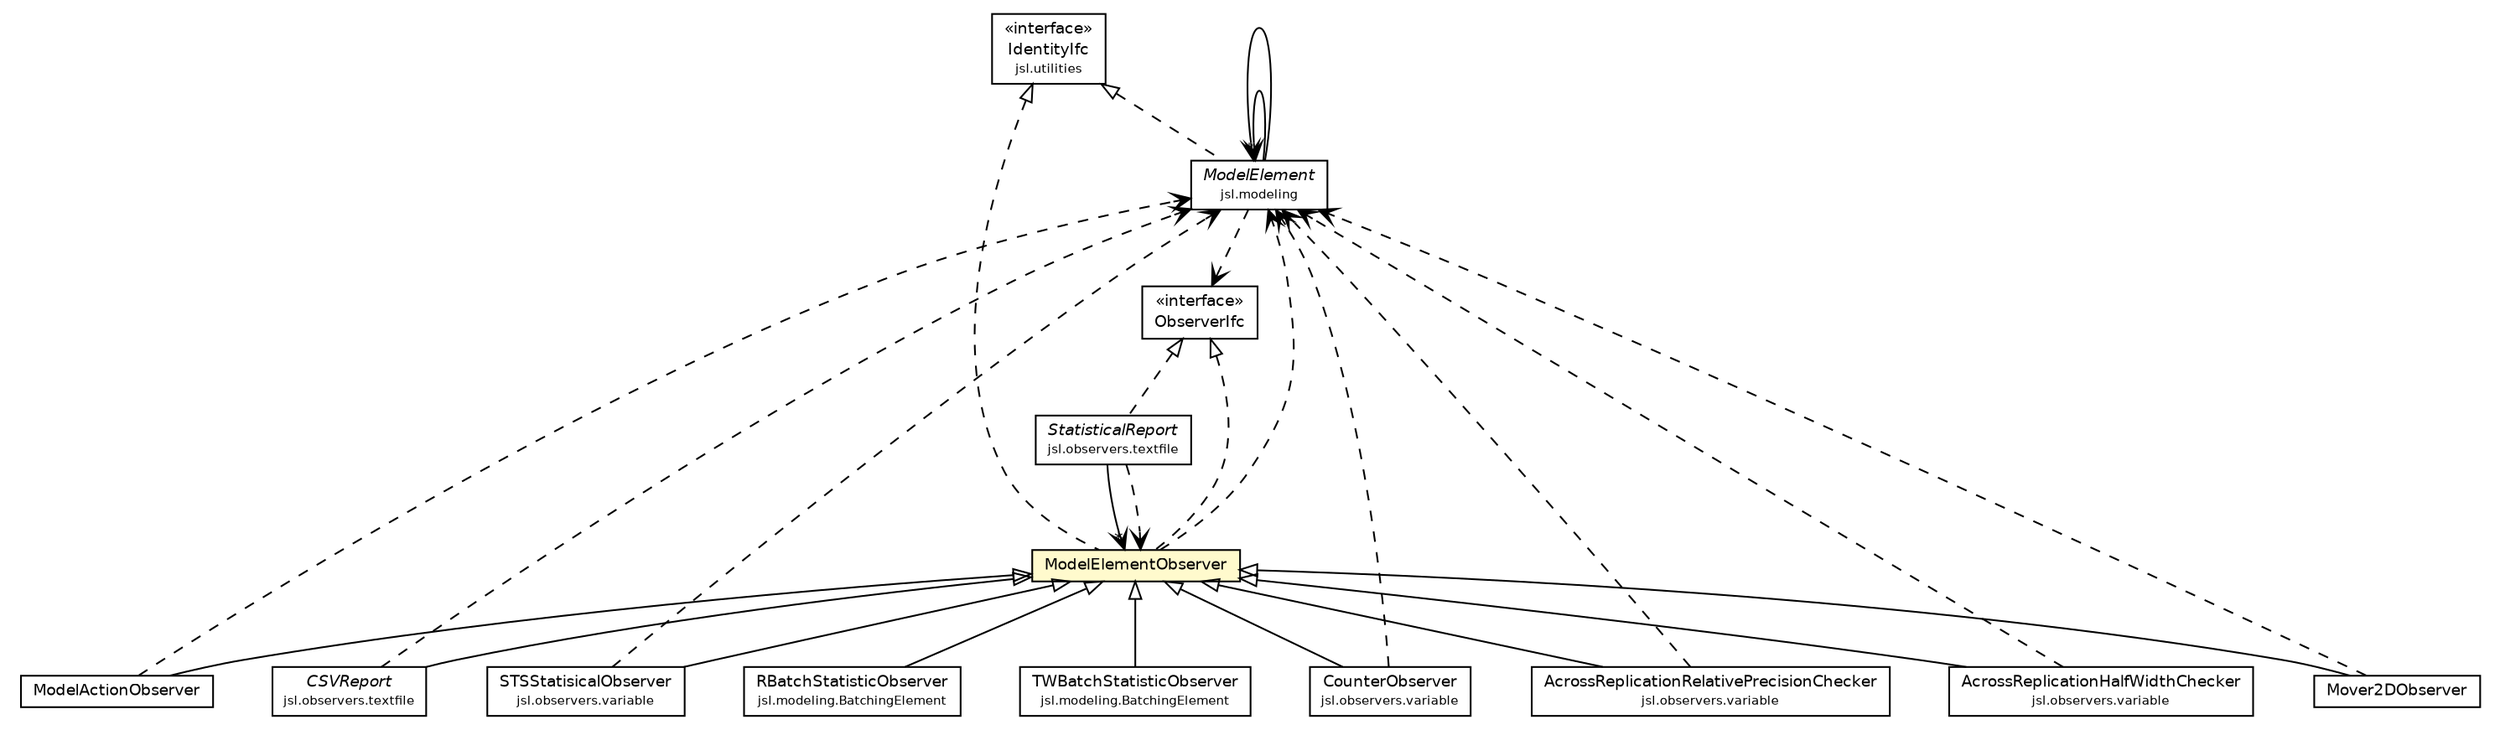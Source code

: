 #!/usr/local/bin/dot
#
# Class diagram 
# Generated by UMLGraph version 5.4 (http://www.umlgraph.org/)
#

digraph G {
	edge [fontname="Helvetica",fontsize=10,labelfontname="Helvetica",labelfontsize=10];
	node [fontname="Helvetica",fontsize=10,shape=plaintext];
	nodesep=0.25;
	ranksep=0.5;
	// jsl.modeling.ModelElement
	c116544 [label=<<table title="jsl.modeling.ModelElement" border="0" cellborder="1" cellspacing="0" cellpadding="2" port="p" href="../modeling/ModelElement.html">
		<tr><td><table border="0" cellspacing="0" cellpadding="1">
<tr><td align="center" balign="center"><font face="Helvetica-Oblique"> ModelElement </font></td></tr>
<tr><td align="center" balign="center"><font point-size="7.0"> jsl.modeling </font></td></tr>
		</table></td></tr>
		</table>>, URL="../modeling/ModelElement.html", fontname="Helvetica", fontcolor="black", fontsize=9.0];
	// jsl.modeling.BatchingElement.TWBatchStatisticObserver
	c116563 [label=<<table title="jsl.modeling.BatchingElement.TWBatchStatisticObserver" border="0" cellborder="1" cellspacing="0" cellpadding="2" port="p" href="../modeling/BatchingElement.TWBatchStatisticObserver.html">
		<tr><td><table border="0" cellspacing="0" cellpadding="1">
<tr><td align="center" balign="center"> TWBatchStatisticObserver </td></tr>
<tr><td align="center" balign="center"><font point-size="7.0"> jsl.modeling.BatchingElement </font></td></tr>
		</table></td></tr>
		</table>>, URL="../modeling/BatchingElement.TWBatchStatisticObserver.html", fontname="Helvetica", fontcolor="black", fontsize=9.0];
	// jsl.modeling.BatchingElement.RBatchStatisticObserver
	c116564 [label=<<table title="jsl.modeling.BatchingElement.RBatchStatisticObserver" border="0" cellborder="1" cellspacing="0" cellpadding="2" port="p" href="../modeling/BatchingElement.RBatchStatisticObserver.html">
		<tr><td><table border="0" cellspacing="0" cellpadding="1">
<tr><td align="center" balign="center"> RBatchStatisticObserver </td></tr>
<tr><td align="center" balign="center"><font point-size="7.0"> jsl.modeling.BatchingElement </font></td></tr>
		</table></td></tr>
		</table>>, URL="../modeling/BatchingElement.RBatchStatisticObserver.html", fontname="Helvetica", fontcolor="black", fontsize=9.0];
	// jsl.observers.ObserverIfc
	c116799 [label=<<table title="jsl.observers.ObserverIfc" border="0" cellborder="1" cellspacing="0" cellpadding="2" port="p" href="./ObserverIfc.html">
		<tr><td><table border="0" cellspacing="0" cellpadding="1">
<tr><td align="center" balign="center"> &#171;interface&#187; </td></tr>
<tr><td align="center" balign="center"> ObserverIfc </td></tr>
		</table></td></tr>
		</table>>, URL="./ObserverIfc.html", fontname="Helvetica", fontcolor="black", fontsize=9.0];
	// jsl.observers.Mover2DObserver
	c116802 [label=<<table title="jsl.observers.Mover2DObserver" border="0" cellborder="1" cellspacing="0" cellpadding="2" port="p" href="./Mover2DObserver.html">
		<tr><td><table border="0" cellspacing="0" cellpadding="1">
<tr><td align="center" balign="center"> Mover2DObserver </td></tr>
		</table></td></tr>
		</table>>, URL="./Mover2DObserver.html", fontname="Helvetica", fontcolor="black", fontsize=9.0];
	// jsl.observers.ModelElementObserver
	c116803 [label=<<table title="jsl.observers.ModelElementObserver" border="0" cellborder="1" cellspacing="0" cellpadding="2" port="p" bgcolor="lemonChiffon" href="./ModelElementObserver.html">
		<tr><td><table border="0" cellspacing="0" cellpadding="1">
<tr><td align="center" balign="center"> ModelElementObserver </td></tr>
		</table></td></tr>
		</table>>, URL="./ModelElementObserver.html", fontname="Helvetica", fontcolor="black", fontsize=9.0];
	// jsl.observers.ModelActionObserver
	c116804 [label=<<table title="jsl.observers.ModelActionObserver" border="0" cellborder="1" cellspacing="0" cellpadding="2" port="p" href="./ModelActionObserver.html">
		<tr><td><table border="0" cellspacing="0" cellpadding="1">
<tr><td align="center" balign="center"> ModelActionObserver </td></tr>
		</table></td></tr>
		</table>>, URL="./ModelActionObserver.html", fontname="Helvetica", fontcolor="black", fontsize=9.0];
	// jsl.observers.textfile.StatisticalReport
	c116813 [label=<<table title="jsl.observers.textfile.StatisticalReport" border="0" cellborder="1" cellspacing="0" cellpadding="2" port="p" href="./textfile/StatisticalReport.html">
		<tr><td><table border="0" cellspacing="0" cellpadding="1">
<tr><td align="center" balign="center"><font face="Helvetica-Oblique"> StatisticalReport </font></td></tr>
<tr><td align="center" balign="center"><font point-size="7.0"> jsl.observers.textfile </font></td></tr>
		</table></td></tr>
		</table>>, URL="./textfile/StatisticalReport.html", fontname="Helvetica", fontcolor="black", fontsize=9.0];
	// jsl.observers.textfile.CSVReport
	c116818 [label=<<table title="jsl.observers.textfile.CSVReport" border="0" cellborder="1" cellspacing="0" cellpadding="2" port="p" href="./textfile/CSVReport.html">
		<tr><td><table border="0" cellspacing="0" cellpadding="1">
<tr><td align="center" balign="center"><font face="Helvetica-Oblique"> CSVReport </font></td></tr>
<tr><td align="center" balign="center"><font point-size="7.0"> jsl.observers.textfile </font></td></tr>
		</table></td></tr>
		</table>>, URL="./textfile/CSVReport.html", fontname="Helvetica", fontcolor="black", fontsize=9.0];
	// jsl.observers.variable.STSStatisicalObserver
	c116822 [label=<<table title="jsl.observers.variable.STSStatisicalObserver" border="0" cellborder="1" cellspacing="0" cellpadding="2" port="p" href="./variable/STSStatisicalObserver.html">
		<tr><td><table border="0" cellspacing="0" cellpadding="1">
<tr><td align="center" balign="center"> STSStatisicalObserver </td></tr>
<tr><td align="center" balign="center"><font point-size="7.0"> jsl.observers.variable </font></td></tr>
		</table></td></tr>
		</table>>, URL="./variable/STSStatisicalObserver.html", fontname="Helvetica", fontcolor="black", fontsize=9.0];
	// jsl.observers.variable.CounterObserver
	c116823 [label=<<table title="jsl.observers.variable.CounterObserver" border="0" cellborder="1" cellspacing="0" cellpadding="2" port="p" href="./variable/CounterObserver.html">
		<tr><td><table border="0" cellspacing="0" cellpadding="1">
<tr><td align="center" balign="center"> CounterObserver </td></tr>
<tr><td align="center" balign="center"><font point-size="7.0"> jsl.observers.variable </font></td></tr>
		</table></td></tr>
		</table>>, URL="./variable/CounterObserver.html", fontname="Helvetica", fontcolor="black", fontsize=9.0];
	// jsl.observers.variable.AcrossReplicationRelativePrecisionChecker
	c116824 [label=<<table title="jsl.observers.variable.AcrossReplicationRelativePrecisionChecker" border="0" cellborder="1" cellspacing="0" cellpadding="2" port="p" href="./variable/AcrossReplicationRelativePrecisionChecker.html">
		<tr><td><table border="0" cellspacing="0" cellpadding="1">
<tr><td align="center" balign="center"> AcrossReplicationRelativePrecisionChecker </td></tr>
<tr><td align="center" balign="center"><font point-size="7.0"> jsl.observers.variable </font></td></tr>
		</table></td></tr>
		</table>>, URL="./variable/AcrossReplicationRelativePrecisionChecker.html", fontname="Helvetica", fontcolor="black", fontsize=9.0];
	// jsl.observers.variable.AcrossReplicationHalfWidthChecker
	c116825 [label=<<table title="jsl.observers.variable.AcrossReplicationHalfWidthChecker" border="0" cellborder="1" cellspacing="0" cellpadding="2" port="p" href="./variable/AcrossReplicationHalfWidthChecker.html">
		<tr><td><table border="0" cellspacing="0" cellpadding="1">
<tr><td align="center" balign="center"> AcrossReplicationHalfWidthChecker </td></tr>
<tr><td align="center" balign="center"><font point-size="7.0"> jsl.observers.variable </font></td></tr>
		</table></td></tr>
		</table>>, URL="./variable/AcrossReplicationHalfWidthChecker.html", fontname="Helvetica", fontcolor="black", fontsize=9.0];
	// jsl.utilities.IdentityIfc
	c116831 [label=<<table title="jsl.utilities.IdentityIfc" border="0" cellborder="1" cellspacing="0" cellpadding="2" port="p" href="../utilities/IdentityIfc.html">
		<tr><td><table border="0" cellspacing="0" cellpadding="1">
<tr><td align="center" balign="center"> &#171;interface&#187; </td></tr>
<tr><td align="center" balign="center"> IdentityIfc </td></tr>
<tr><td align="center" balign="center"><font point-size="7.0"> jsl.utilities </font></td></tr>
		</table></td></tr>
		</table>>, URL="../utilities/IdentityIfc.html", fontname="Helvetica", fontcolor="black", fontsize=9.0];
	//jsl.modeling.ModelElement implements jsl.utilities.IdentityIfc
	c116831:p -> c116544:p [dir=back,arrowtail=empty,style=dashed];
	//jsl.modeling.BatchingElement.TWBatchStatisticObserver extends jsl.observers.ModelElementObserver
	c116803:p -> c116563:p [dir=back,arrowtail=empty];
	//jsl.modeling.BatchingElement.RBatchStatisticObserver extends jsl.observers.ModelElementObserver
	c116803:p -> c116564:p [dir=back,arrowtail=empty];
	//jsl.observers.Mover2DObserver extends jsl.observers.ModelElementObserver
	c116803:p -> c116802:p [dir=back,arrowtail=empty];
	//jsl.observers.ModelElementObserver implements jsl.observers.ObserverIfc
	c116799:p -> c116803:p [dir=back,arrowtail=empty,style=dashed];
	//jsl.observers.ModelElementObserver implements jsl.utilities.IdentityIfc
	c116831:p -> c116803:p [dir=back,arrowtail=empty,style=dashed];
	//jsl.observers.ModelActionObserver extends jsl.observers.ModelElementObserver
	c116803:p -> c116804:p [dir=back,arrowtail=empty];
	//jsl.observers.textfile.StatisticalReport implements jsl.observers.ObserverIfc
	c116799:p -> c116813:p [dir=back,arrowtail=empty,style=dashed];
	//jsl.observers.textfile.CSVReport extends jsl.observers.ModelElementObserver
	c116803:p -> c116818:p [dir=back,arrowtail=empty];
	//jsl.observers.variable.STSStatisicalObserver extends jsl.observers.ModelElementObserver
	c116803:p -> c116822:p [dir=back,arrowtail=empty];
	//jsl.observers.variable.CounterObserver extends jsl.observers.ModelElementObserver
	c116803:p -> c116823:p [dir=back,arrowtail=empty];
	//jsl.observers.variable.AcrossReplicationRelativePrecisionChecker extends jsl.observers.ModelElementObserver
	c116803:p -> c116824:p [dir=back,arrowtail=empty];
	//jsl.observers.variable.AcrossReplicationHalfWidthChecker extends jsl.observers.ModelElementObserver
	c116803:p -> c116825:p [dir=back,arrowtail=empty];
	// jsl.modeling.ModelElement NAVASSOC jsl.modeling.ModelElement
	c116544:p -> c116544:p [taillabel="", label="", headlabel="*", fontname="Helvetica", fontcolor="black", fontsize=10.0, color="black", arrowhead=open];
	// jsl.modeling.ModelElement NAVASSOC jsl.modeling.ModelElement
	c116544:p -> c116544:p [taillabel="", label="", headlabel="", fontname="Helvetica", fontcolor="black", fontsize=10.0, color="black", arrowhead=open];
	// jsl.observers.textfile.StatisticalReport NAVASSOC jsl.observers.ModelElementObserver
	c116813:p -> c116803:p [taillabel="", label="", headlabel="*", fontname="Helvetica", fontcolor="black", fontsize=10.0, color="black", arrowhead=open];
	// jsl.modeling.ModelElement DEPEND jsl.observers.ObserverIfc
	c116544:p -> c116799:p [taillabel="", label="", headlabel="", fontname="Helvetica", fontcolor="black", fontsize=10.0, color="black", arrowhead=open, style=dashed];
	// jsl.observers.Mover2DObserver DEPEND jsl.modeling.ModelElement
	c116802:p -> c116544:p [taillabel="", label="", headlabel="", fontname="Helvetica", fontcolor="black", fontsize=10.0, color="black", arrowhead=open, style=dashed];
	// jsl.observers.ModelElementObserver DEPEND jsl.modeling.ModelElement
	c116803:p -> c116544:p [taillabel="", label="", headlabel="", fontname="Helvetica", fontcolor="black", fontsize=10.0, color="black", arrowhead=open, style=dashed];
	// jsl.observers.ModelActionObserver DEPEND jsl.modeling.ModelElement
	c116804:p -> c116544:p [taillabel="", label="", headlabel="", fontname="Helvetica", fontcolor="black", fontsize=10.0, color="black", arrowhead=open, style=dashed];
	// jsl.observers.textfile.StatisticalReport DEPEND jsl.observers.ModelElementObserver
	c116813:p -> c116803:p [taillabel="", label="", headlabel="", fontname="Helvetica", fontcolor="black", fontsize=10.0, color="black", arrowhead=open, style=dashed];
	// jsl.observers.textfile.CSVReport DEPEND jsl.modeling.ModelElement
	c116818:p -> c116544:p [taillabel="", label="", headlabel="", fontname="Helvetica", fontcolor="black", fontsize=10.0, color="black", arrowhead=open, style=dashed];
	// jsl.observers.variable.STSStatisicalObserver DEPEND jsl.modeling.ModelElement
	c116822:p -> c116544:p [taillabel="", label="", headlabel="", fontname="Helvetica", fontcolor="black", fontsize=10.0, color="black", arrowhead=open, style=dashed];
	// jsl.observers.variable.CounterObserver DEPEND jsl.modeling.ModelElement
	c116823:p -> c116544:p [taillabel="", label="", headlabel="", fontname="Helvetica", fontcolor="black", fontsize=10.0, color="black", arrowhead=open, style=dashed];
	// jsl.observers.variable.AcrossReplicationRelativePrecisionChecker DEPEND jsl.modeling.ModelElement
	c116824:p -> c116544:p [taillabel="", label="", headlabel="", fontname="Helvetica", fontcolor="black", fontsize=10.0, color="black", arrowhead=open, style=dashed];
	// jsl.observers.variable.AcrossReplicationHalfWidthChecker DEPEND jsl.modeling.ModelElement
	c116825:p -> c116544:p [taillabel="", label="", headlabel="", fontname="Helvetica", fontcolor="black", fontsize=10.0, color="black", arrowhead=open, style=dashed];
}

